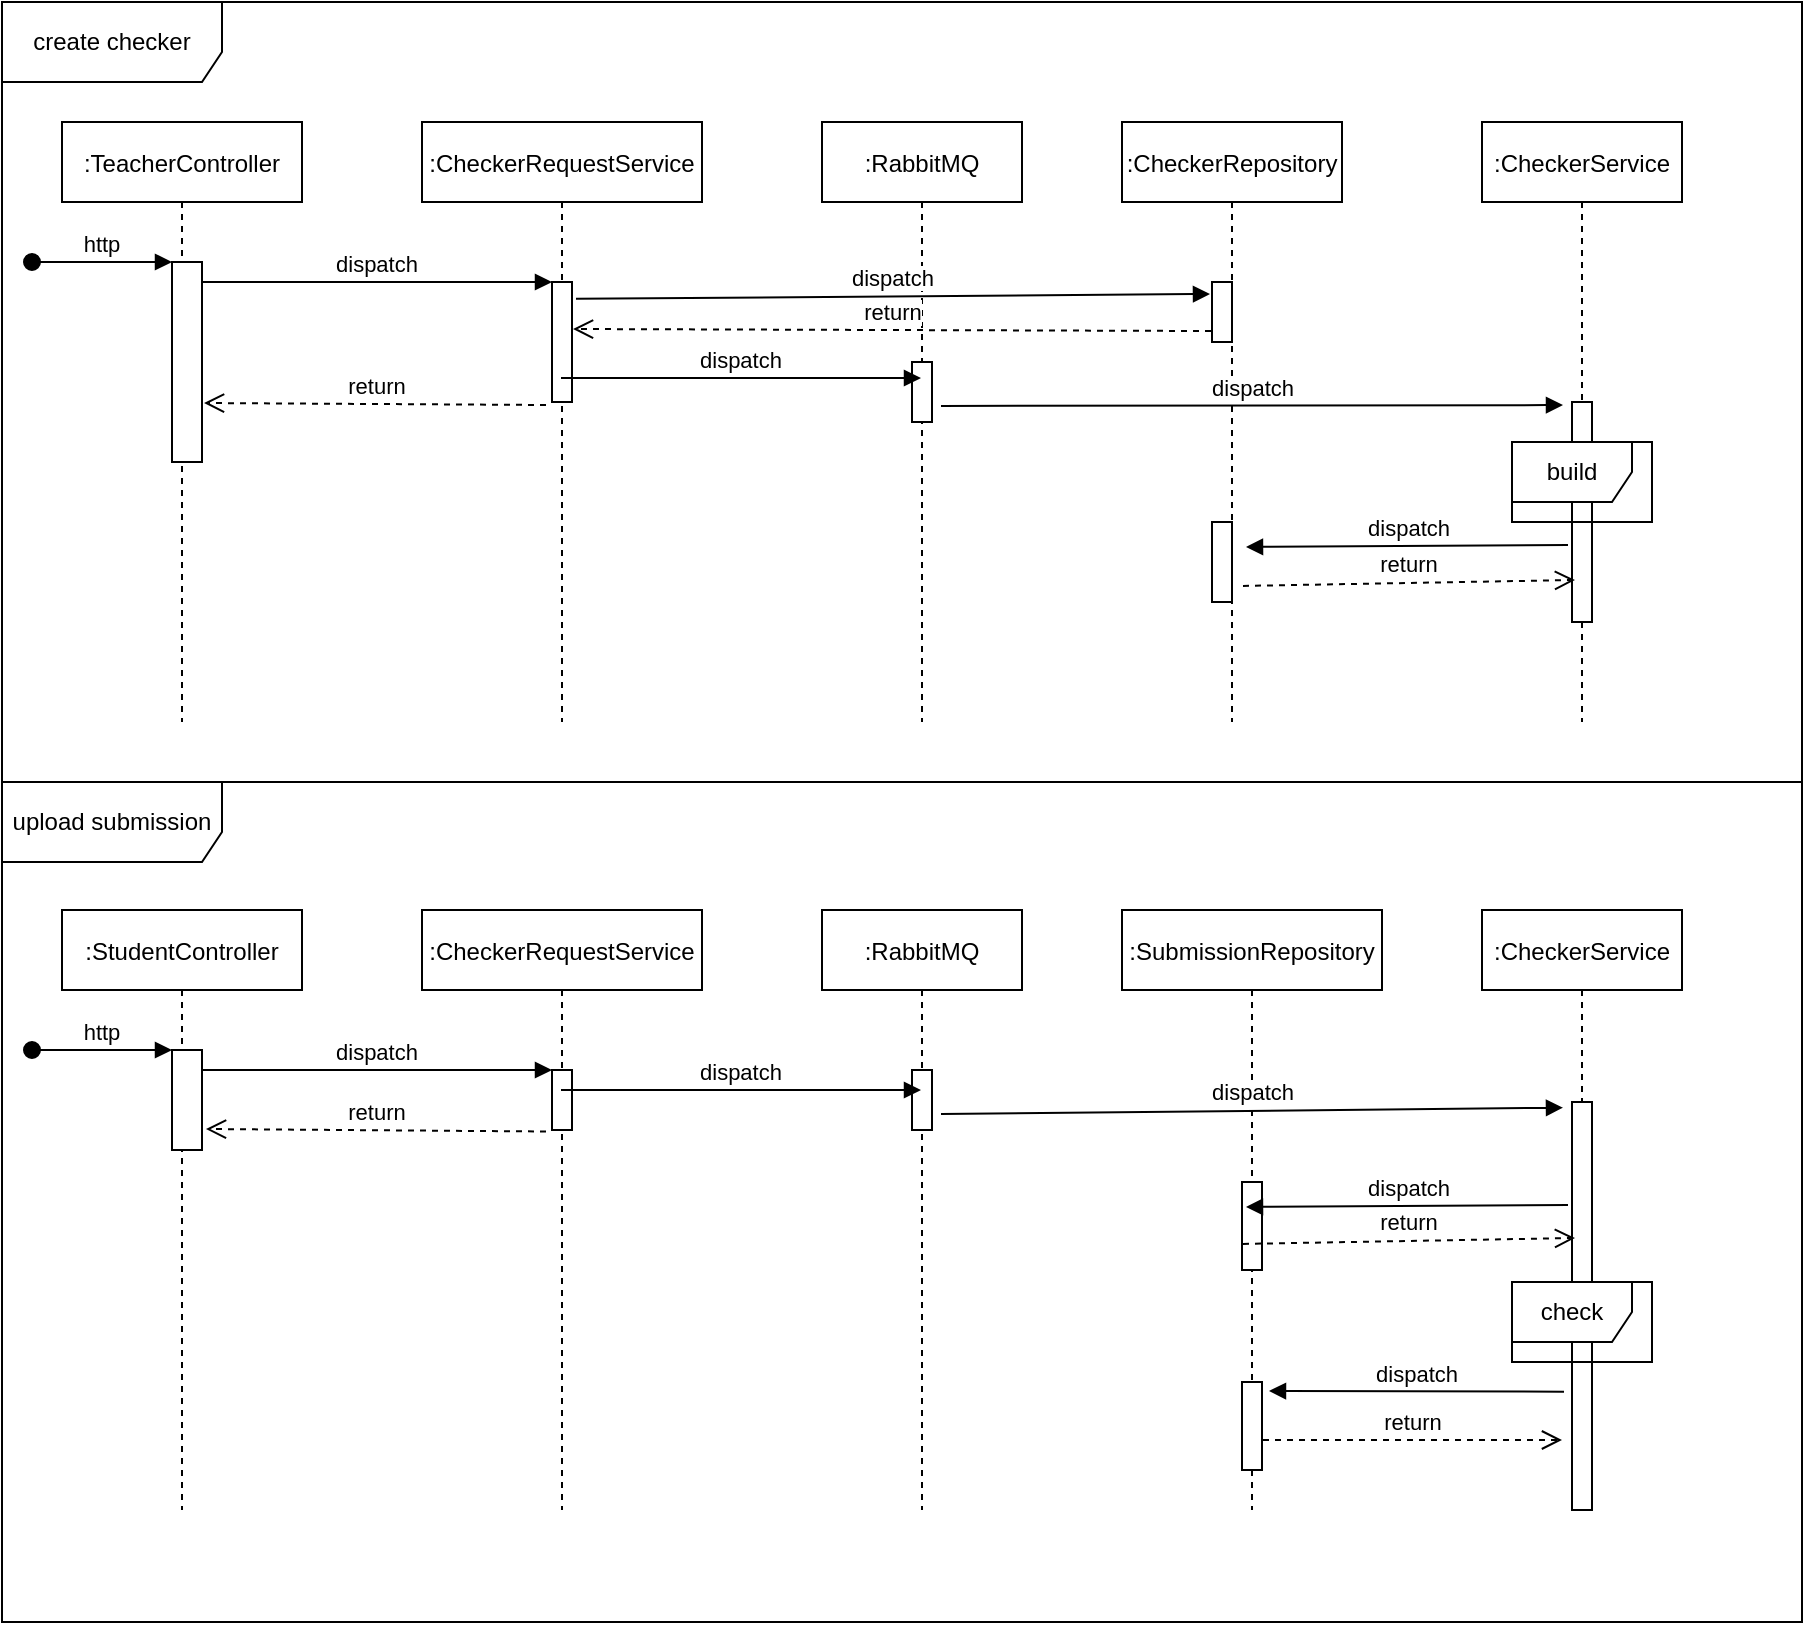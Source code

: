 <mxfile version="18.0.3" type="device"><diagram id="kgpKYQtTHZ0yAKxKKP6v" name="Page-1"><mxGraphModel dx="1581" dy="935" grid="1" gridSize="10" guides="1" tooltips="1" connect="1" arrows="1" fold="1" page="1" pageScale="1" pageWidth="850" pageHeight="1100" math="0" shadow="0"><root><mxCell id="0"/><mxCell id="1" parent="0"/><mxCell id="BPr5_-hbkn_ednVr7F8w-43" value="upload submission" style="shape=umlFrame;whiteSpace=wrap;html=1;width=110;height=40;" parent="1" vertex="1"><mxGeometry x="90" y="410" width="900" height="420" as="geometry"/></mxCell><mxCell id="BPr5_-hbkn_ednVr7F8w-42" value="create checker" style="shape=umlFrame;whiteSpace=wrap;html=1;width=110;height=40;" parent="1" vertex="1"><mxGeometry x="90" y="20" width="900" height="390" as="geometry"/></mxCell><mxCell id="3nuBFxr9cyL0pnOWT2aG-1" value=":TeacherController" style="shape=umlLifeline;perimeter=lifelinePerimeter;container=1;collapsible=0;recursiveResize=0;rounded=0;shadow=0;strokeWidth=1;size=40;" parent="1" vertex="1"><mxGeometry x="120" y="80" width="120" height="300" as="geometry"/></mxCell><mxCell id="3nuBFxr9cyL0pnOWT2aG-2" value="" style="points=[];perimeter=orthogonalPerimeter;rounded=0;shadow=0;strokeWidth=1;" parent="3nuBFxr9cyL0pnOWT2aG-1" vertex="1"><mxGeometry x="55" y="70" width="15" height="100" as="geometry"/></mxCell><mxCell id="3nuBFxr9cyL0pnOWT2aG-3" value="http" style="verticalAlign=bottom;startArrow=oval;endArrow=block;startSize=8;shadow=0;strokeWidth=1;" parent="3nuBFxr9cyL0pnOWT2aG-1" target="3nuBFxr9cyL0pnOWT2aG-2" edge="1"><mxGeometry relative="1" as="geometry"><mxPoint x="-15" y="70" as="sourcePoint"/></mxGeometry></mxCell><mxCell id="3nuBFxr9cyL0pnOWT2aG-5" value=":CheckerRequestService" style="shape=umlLifeline;perimeter=lifelinePerimeter;container=1;collapsible=0;recursiveResize=0;rounded=0;shadow=0;strokeWidth=1;" parent="1" vertex="1"><mxGeometry x="300" y="80" width="140" height="300" as="geometry"/></mxCell><mxCell id="3nuBFxr9cyL0pnOWT2aG-6" value="" style="points=[];perimeter=orthogonalPerimeter;rounded=0;shadow=0;strokeWidth=1;" parent="3nuBFxr9cyL0pnOWT2aG-5" vertex="1"><mxGeometry x="65" y="80" width="10" height="60" as="geometry"/></mxCell><mxCell id="3nuBFxr9cyL0pnOWT2aG-8" value="dispatch" style="verticalAlign=bottom;endArrow=block;entryX=0;entryY=0;shadow=0;strokeWidth=1;" parent="1" source="3nuBFxr9cyL0pnOWT2aG-2" target="3nuBFxr9cyL0pnOWT2aG-6" edge="1"><mxGeometry relative="1" as="geometry"><mxPoint x="275" y="160" as="sourcePoint"/></mxGeometry></mxCell><mxCell id="BPr5_-hbkn_ednVr7F8w-1" value=":RabbitMQ" style="shape=umlLifeline;perimeter=lifelinePerimeter;container=1;collapsible=0;recursiveResize=0;rounded=0;shadow=0;strokeWidth=1;" parent="1" vertex="1"><mxGeometry x="500" y="80" width="100" height="300" as="geometry"/></mxCell><mxCell id="BPr5_-hbkn_ednVr7F8w-2" value="" style="points=[];perimeter=orthogonalPerimeter;rounded=0;shadow=0;strokeWidth=1;" parent="BPr5_-hbkn_ednVr7F8w-1" vertex="1"><mxGeometry x="45" y="120" width="10" height="30" as="geometry"/></mxCell><mxCell id="BPr5_-hbkn_ednVr7F8w-4" value=":CheckerService" style="shape=umlLifeline;perimeter=lifelinePerimeter;container=1;collapsible=0;recursiveResize=0;rounded=0;shadow=0;strokeWidth=1;" parent="1" vertex="1"><mxGeometry x="830" y="80" width="100" height="300" as="geometry"/></mxCell><mxCell id="BPr5_-hbkn_ednVr7F8w-5" value="" style="points=[];perimeter=orthogonalPerimeter;rounded=0;shadow=0;strokeWidth=1;" parent="BPr5_-hbkn_ednVr7F8w-4" vertex="1"><mxGeometry x="45" y="140" width="10" height="110" as="geometry"/></mxCell><mxCell id="BPr5_-hbkn_ednVr7F8w-45" value="build" style="shape=umlFrame;whiteSpace=wrap;html=1;" parent="BPr5_-hbkn_ednVr7F8w-4" vertex="1"><mxGeometry x="15" y="160" width="70" height="40" as="geometry"/></mxCell><mxCell id="BPr5_-hbkn_ednVr7F8w-7" value=":CheckerRepository" style="shape=umlLifeline;perimeter=lifelinePerimeter;container=1;collapsible=0;recursiveResize=0;rounded=0;shadow=0;strokeWidth=1;" parent="1" vertex="1"><mxGeometry x="650" y="80" width="110" height="300" as="geometry"/></mxCell><mxCell id="BPr5_-hbkn_ednVr7F8w-8" value="" style="points=[];perimeter=orthogonalPerimeter;rounded=0;shadow=0;strokeWidth=1;" parent="BPr5_-hbkn_ednVr7F8w-7" vertex="1"><mxGeometry x="45" y="80" width="10" height="30" as="geometry"/></mxCell><mxCell id="BPr5_-hbkn_ednVr7F8w-15" value="" style="points=[];perimeter=orthogonalPerimeter;rounded=0;shadow=0;strokeWidth=1;" parent="BPr5_-hbkn_ednVr7F8w-7" vertex="1"><mxGeometry x="45" y="200" width="10" height="40" as="geometry"/></mxCell><mxCell id="BPr5_-hbkn_ednVr7F8w-9" value="return" style="html=1;verticalAlign=bottom;endArrow=open;dashed=1;endSize=8;rounded=0;exitX=-0.3;exitY=1.025;exitDx=0;exitDy=0;exitPerimeter=0;entryX=1.067;entryY=0.705;entryDx=0;entryDy=0;entryPerimeter=0;" parent="1" source="3nuBFxr9cyL0pnOWT2aG-6" target="3nuBFxr9cyL0pnOWT2aG-2" edge="1"><mxGeometry relative="1" as="geometry"><mxPoint x="430" y="250" as="sourcePoint"/><mxPoint x="190" y="210" as="targetPoint"/></mxGeometry></mxCell><mxCell id="BPr5_-hbkn_ednVr7F8w-10" value="dispatch" style="verticalAlign=bottom;endArrow=block;shadow=0;strokeWidth=1;entryX=-0.1;entryY=0.2;entryDx=0;entryDy=0;entryPerimeter=0;exitX=1.2;exitY=0.14;exitDx=0;exitDy=0;exitPerimeter=0;" parent="1" source="3nuBFxr9cyL0pnOWT2aG-6" target="BPr5_-hbkn_ednVr7F8w-8" edge="1"><mxGeometry relative="1" as="geometry"><mxPoint x="380" y="180" as="sourcePoint"/><mxPoint x="559.5" y="180" as="targetPoint"/></mxGeometry></mxCell><mxCell id="BPr5_-hbkn_ednVr7F8w-11" value="dispatch" style="verticalAlign=bottom;endArrow=block;shadow=0;strokeWidth=1;" parent="1" edge="1"><mxGeometry relative="1" as="geometry"><mxPoint x="369.5" y="208" as="sourcePoint"/><mxPoint x="549.5" y="208" as="targetPoint"/><Array as="points"><mxPoint x="420" y="208"/></Array></mxGeometry></mxCell><mxCell id="BPr5_-hbkn_ednVr7F8w-12" value="return" style="html=1;verticalAlign=bottom;endArrow=open;dashed=1;endSize=8;rounded=0;exitX=-0.05;exitY=0.617;exitDx=0;exitDy=0;exitPerimeter=0;entryX=1.05;entryY=0.35;entryDx=0;entryDy=0;entryPerimeter=0;" parent="1" edge="1"><mxGeometry relative="1" as="geometry"><mxPoint x="694.5" y="184.51" as="sourcePoint"/><mxPoint x="375.5" y="183.5" as="targetPoint"/></mxGeometry></mxCell><mxCell id="BPr5_-hbkn_ednVr7F8w-14" value="dispatch" style="html=1;verticalAlign=bottom;endArrow=block;rounded=0;exitX=1.45;exitY=0.733;exitDx=0;exitDy=0;exitPerimeter=0;entryX=-0.45;entryY=0.014;entryDx=0;entryDy=0;entryPerimeter=0;" parent="1" source="BPr5_-hbkn_ednVr7F8w-2" target="BPr5_-hbkn_ednVr7F8w-5" edge="1"><mxGeometry width="80" relative="1" as="geometry"><mxPoint x="610" y="250" as="sourcePoint"/><mxPoint x="690" y="250" as="targetPoint"/></mxGeometry></mxCell><mxCell id="BPr5_-hbkn_ednVr7F8w-16" value="dispatch" style="html=1;verticalAlign=bottom;endArrow=block;rounded=0;exitX=-0.2;exitY=0.736;exitDx=0;exitDy=0;exitPerimeter=0;entryX=1.2;entryY=0.321;entryDx=0;entryDy=0;entryPerimeter=0;" parent="1" edge="1"><mxGeometry width="80" relative="1" as="geometry"><mxPoint x="873" y="291.52" as="sourcePoint"/><mxPoint x="712" y="292.47" as="targetPoint"/></mxGeometry></mxCell><mxCell id="BPr5_-hbkn_ednVr7F8w-17" value="return" style="html=1;verticalAlign=bottom;endArrow=open;dashed=1;endSize=8;rounded=0;exitX=1.05;exitY=0.471;exitDx=0;exitDy=0;exitPerimeter=0;entryX=0.15;entryY=0.857;entryDx=0;entryDy=0;entryPerimeter=0;" parent="1" edge="1"><mxGeometry relative="1" as="geometry"><mxPoint x="710.5" y="311.97" as="sourcePoint"/><mxPoint x="876.5" y="308.99" as="targetPoint"/></mxGeometry></mxCell><mxCell id="BPr5_-hbkn_ednVr7F8w-18" value=":StudentController" style="shape=umlLifeline;perimeter=lifelinePerimeter;container=1;collapsible=0;recursiveResize=0;rounded=0;shadow=0;strokeWidth=1;size=40;" parent="1" vertex="1"><mxGeometry x="120" y="474" width="120" height="300" as="geometry"/></mxCell><mxCell id="BPr5_-hbkn_ednVr7F8w-19" value="" style="points=[];perimeter=orthogonalPerimeter;rounded=0;shadow=0;strokeWidth=1;" parent="BPr5_-hbkn_ednVr7F8w-18" vertex="1"><mxGeometry x="55" y="70" width="15" height="50" as="geometry"/></mxCell><mxCell id="BPr5_-hbkn_ednVr7F8w-20" value="http" style="verticalAlign=bottom;startArrow=oval;endArrow=block;startSize=8;shadow=0;strokeWidth=1;" parent="BPr5_-hbkn_ednVr7F8w-18" target="BPr5_-hbkn_ednVr7F8w-19" edge="1"><mxGeometry relative="1" as="geometry"><mxPoint x="-15" y="70" as="sourcePoint"/></mxGeometry></mxCell><mxCell id="BPr5_-hbkn_ednVr7F8w-21" value=":CheckerRequestService" style="shape=umlLifeline;perimeter=lifelinePerimeter;container=1;collapsible=0;recursiveResize=0;rounded=0;shadow=0;strokeWidth=1;" parent="1" vertex="1"><mxGeometry x="300" y="474" width="140" height="300" as="geometry"/></mxCell><mxCell id="BPr5_-hbkn_ednVr7F8w-22" value="" style="points=[];perimeter=orthogonalPerimeter;rounded=0;shadow=0;strokeWidth=1;" parent="BPr5_-hbkn_ednVr7F8w-21" vertex="1"><mxGeometry x="65" y="80" width="10" height="30" as="geometry"/></mxCell><mxCell id="BPr5_-hbkn_ednVr7F8w-23" value="dispatch" style="verticalAlign=bottom;endArrow=block;entryX=0;entryY=0;shadow=0;strokeWidth=1;" parent="1" source="BPr5_-hbkn_ednVr7F8w-19" target="BPr5_-hbkn_ednVr7F8w-22" edge="1"><mxGeometry relative="1" as="geometry"><mxPoint x="275" y="554" as="sourcePoint"/></mxGeometry></mxCell><mxCell id="BPr5_-hbkn_ednVr7F8w-24" value=":RabbitMQ" style="shape=umlLifeline;perimeter=lifelinePerimeter;container=1;collapsible=0;recursiveResize=0;rounded=0;shadow=0;strokeWidth=1;" parent="1" vertex="1"><mxGeometry x="500" y="474" width="100" height="300" as="geometry"/></mxCell><mxCell id="BPr5_-hbkn_ednVr7F8w-25" value="" style="points=[];perimeter=orthogonalPerimeter;rounded=0;shadow=0;strokeWidth=1;" parent="BPr5_-hbkn_ednVr7F8w-24" vertex="1"><mxGeometry x="45" y="80" width="10" height="30" as="geometry"/></mxCell><mxCell id="BPr5_-hbkn_ednVr7F8w-26" value=":CheckerService" style="shape=umlLifeline;perimeter=lifelinePerimeter;container=1;collapsible=0;recursiveResize=0;rounded=0;shadow=0;strokeWidth=1;" parent="1" vertex="1"><mxGeometry x="830" y="474" width="100" height="300" as="geometry"/></mxCell><mxCell id="BPr5_-hbkn_ednVr7F8w-27" value="" style="points=[];perimeter=orthogonalPerimeter;rounded=0;shadow=0;strokeWidth=1;" parent="BPr5_-hbkn_ednVr7F8w-26" vertex="1"><mxGeometry x="45" y="96" width="10" height="204" as="geometry"/></mxCell><mxCell id="BPr5_-hbkn_ednVr7F8w-44" value="check" style="shape=umlFrame;whiteSpace=wrap;html=1;" parent="BPr5_-hbkn_ednVr7F8w-26" vertex="1"><mxGeometry x="15" y="186" width="70" height="40" as="geometry"/></mxCell><mxCell id="BPr5_-hbkn_ednVr7F8w-28" value=":SubmissionRepository" style="shape=umlLifeline;perimeter=lifelinePerimeter;container=1;collapsible=0;recursiveResize=0;rounded=0;shadow=0;strokeWidth=1;" parent="1" vertex="1"><mxGeometry x="650" y="474" width="130" height="300" as="geometry"/></mxCell><mxCell id="BPr5_-hbkn_ednVr7F8w-30" value="" style="points=[];perimeter=orthogonalPerimeter;rounded=0;shadow=0;strokeWidth=1;" parent="BPr5_-hbkn_ednVr7F8w-28" vertex="1"><mxGeometry x="60" y="136" width="10" height="44" as="geometry"/></mxCell><mxCell id="BPr5_-hbkn_ednVr7F8w-40" value="" style="points=[];perimeter=orthogonalPerimeter;rounded=0;shadow=0;strokeWidth=1;" parent="BPr5_-hbkn_ednVr7F8w-28" vertex="1"><mxGeometry x="60" y="236" width="10" height="44" as="geometry"/></mxCell><mxCell id="BPr5_-hbkn_ednVr7F8w-31" value="return" style="html=1;verticalAlign=bottom;endArrow=open;dashed=1;endSize=8;rounded=0;exitX=-0.3;exitY=1.025;exitDx=0;exitDy=0;exitPerimeter=0;entryX=1.133;entryY=0.79;entryDx=0;entryDy=0;entryPerimeter=0;" parent="1" source="BPr5_-hbkn_ednVr7F8w-22" target="BPr5_-hbkn_ednVr7F8w-19" edge="1"><mxGeometry relative="1" as="geometry"><mxPoint x="430" y="644" as="sourcePoint"/><mxPoint x="190" y="604" as="targetPoint"/></mxGeometry></mxCell><mxCell id="BPr5_-hbkn_ednVr7F8w-33" value="dispatch" style="verticalAlign=bottom;endArrow=block;shadow=0;strokeWidth=1;" parent="1" edge="1"><mxGeometry relative="1" as="geometry"><mxPoint x="369.5" y="564" as="sourcePoint"/><mxPoint x="549.5" y="564" as="targetPoint"/><Array as="points"><mxPoint x="420" y="564"/></Array></mxGeometry></mxCell><mxCell id="BPr5_-hbkn_ednVr7F8w-35" value="dispatch" style="html=1;verticalAlign=bottom;endArrow=block;rounded=0;exitX=1.45;exitY=0.733;exitDx=0;exitDy=0;exitPerimeter=0;entryX=-0.45;entryY=0.014;entryDx=0;entryDy=0;entryPerimeter=0;" parent="1" source="BPr5_-hbkn_ednVr7F8w-25" target="BPr5_-hbkn_ednVr7F8w-27" edge="1"><mxGeometry width="80" relative="1" as="geometry"><mxPoint x="610" y="644" as="sourcePoint"/><mxPoint x="690" y="644" as="targetPoint"/></mxGeometry></mxCell><mxCell id="BPr5_-hbkn_ednVr7F8w-36" value="dispatch" style="html=1;verticalAlign=bottom;endArrow=block;rounded=0;exitX=-0.2;exitY=0.736;exitDx=0;exitDy=0;exitPerimeter=0;entryX=1.2;entryY=0.321;entryDx=0;entryDy=0;entryPerimeter=0;" parent="1" edge="1"><mxGeometry width="80" relative="1" as="geometry"><mxPoint x="873" y="621.52" as="sourcePoint"/><mxPoint x="712" y="622.47" as="targetPoint"/></mxGeometry></mxCell><mxCell id="BPr5_-hbkn_ednVr7F8w-37" value="return" style="html=1;verticalAlign=bottom;endArrow=open;dashed=1;endSize=8;rounded=0;exitX=1.05;exitY=0.471;exitDx=0;exitDy=0;exitPerimeter=0;entryX=0.15;entryY=0.857;entryDx=0;entryDy=0;entryPerimeter=0;" parent="1" edge="1"><mxGeometry relative="1" as="geometry"><mxPoint x="710.5" y="640.97" as="sourcePoint"/><mxPoint x="876.5" y="637.99" as="targetPoint"/></mxGeometry></mxCell><mxCell id="BPr5_-hbkn_ednVr7F8w-38" value="dispatch" style="html=1;verticalAlign=bottom;endArrow=block;rounded=0;exitX=-0.4;exitY=0.71;exitDx=0;exitDy=0;exitPerimeter=0;entryX=1.35;entryY=0.102;entryDx=0;entryDy=0;entryPerimeter=0;" parent="1" source="BPr5_-hbkn_ednVr7F8w-27" target="BPr5_-hbkn_ednVr7F8w-40" edge="1"><mxGeometry width="80" relative="1" as="geometry"><mxPoint x="841" y="690" as="sourcePoint"/><mxPoint x="555" y="693.5" as="targetPoint"/></mxGeometry></mxCell><mxCell id="BPr5_-hbkn_ednVr7F8w-41" value="return" style="html=1;verticalAlign=bottom;endArrow=open;dashed=1;endSize=8;rounded=0;exitX=1.05;exitY=0.659;exitDx=0;exitDy=0;exitPerimeter=0;" parent="1" source="BPr5_-hbkn_ednVr7F8w-40" edge="1"><mxGeometry relative="1" as="geometry"><mxPoint x="720.5" y="712.98" as="sourcePoint"/><mxPoint x="870" y="739" as="targetPoint"/></mxGeometry></mxCell></root></mxGraphModel></diagram></mxfile>